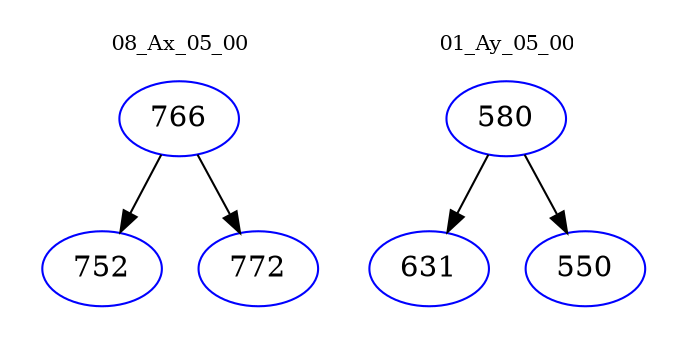 digraph{
subgraph cluster_0 {
color = white
label = "08_Ax_05_00";
fontsize=10;
T0_766 [label="766", color="blue"]
T0_766 -> T0_752 [color="black"]
T0_752 [label="752", color="blue"]
T0_766 -> T0_772 [color="black"]
T0_772 [label="772", color="blue"]
}
subgraph cluster_1 {
color = white
label = "01_Ay_05_00";
fontsize=10;
T1_580 [label="580", color="blue"]
T1_580 -> T1_631 [color="black"]
T1_631 [label="631", color="blue"]
T1_580 -> T1_550 [color="black"]
T1_550 [label="550", color="blue"]
}
}
